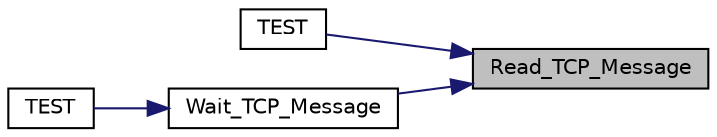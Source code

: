 digraph "Read_TCP_Message"
{
 // LATEX_PDF_SIZE
  edge [fontname="Helvetica",fontsize="10",labelfontname="Helvetica",labelfontsize="10"];
  node [fontname="Helvetica",fontsize="10",shape=record];
  rankdir="RL";
  Node1 [label="Read_TCP_Message",height=0.2,width=0.4,color="black", fillcolor="grey75", style="filled", fontcolor="black",tooltip="This function reads message if there is a message in the buffer received from the TCP/IP server."];
  Node1 -> Node2 [dir="back",color="midnightblue",fontsize="10",style="solid",fontname="Helvetica"];
  Node2 [label="TEST",height=0.2,width=0.4,color="black", fillcolor="white", style="filled",URL="$tests_8cpp.html#aae2c722f7fabb93a23a60da97b2f0c4d",tooltip=" "];
  Node1 -> Node3 [dir="back",color="midnightblue",fontsize="10",style="solid",fontname="Helvetica"];
  Node3 [label="Wait_TCP_Message",height=0.2,width=0.4,color="black", fillcolor="white", style="filled",URL="$esp8266_8c.html#a28eb50508c0dfaf024ae0fd3f4f372ab",tooltip="This function waits for a message during the timeout."];
  Node3 -> Node4 [dir="back",color="midnightblue",fontsize="10",style="solid",fontname="Helvetica"];
  Node4 [label="TEST",height=0.2,width=0.4,color="black", fillcolor="white", style="filled",URL="$tests_8cpp.html#a394cf68c7d6c1f8a83795516124383cc",tooltip=" "];
}
